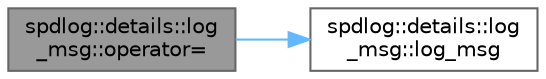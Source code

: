 digraph "spdlog::details::log_msg::operator="
{
 // LATEX_PDF_SIZE
  bgcolor="transparent";
  edge [fontname=Helvetica,fontsize=10,labelfontname=Helvetica,labelfontsize=10];
  node [fontname=Helvetica,fontsize=10,shape=box,height=0.2,width=0.4];
  rankdir="LR";
  Node1 [id="Node000001",label="spdlog::details::log\l_msg::operator=",height=0.2,width=0.4,color="gray40", fillcolor="grey60", style="filled", fontcolor="black",tooltip=" "];
  Node1 -> Node2 [id="edge2_Node000001_Node000002",color="steelblue1",style="solid",tooltip=" "];
  Node2 [id="Node000002",label="spdlog::details::log\l_msg::log_msg",height=0.2,width=0.4,color="grey40", fillcolor="white", style="filled",URL="$structspdlog_1_1details_1_1log__msg.html#af1ec7119f1b0ce74732795837bc24300",tooltip=" "];
}
